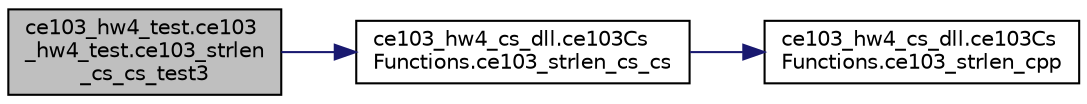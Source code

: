 digraph "ce103_hw4_test.ce103_hw4_test.ce103_strlen_cs_cs_test3"
{
 // INTERACTIVE_SVG=YES
 // LATEX_PDF_SIZE
  edge [fontname="Helvetica",fontsize="10",labelfontname="Helvetica",labelfontsize="10"];
  node [fontname="Helvetica",fontsize="10",shape=record];
  rankdir="LR";
  Node1 [label="ce103_hw4_test.ce103\l_hw4_test.ce103_strlen\l_cs_cs_test3",height=0.2,width=0.4,color="black", fillcolor="grey75", style="filled", fontcolor="black",tooltip=" "];
  Node1 -> Node2 [color="midnightblue",fontsize="10",style="solid"];
  Node2 [label="ce103_hw4_cs_dll.ce103Cs\lFunctions.ce103_strlen_cs_cs",height=0.2,width=0.4,color="black", fillcolor="white", style="filled",URL="$d9/da4/a00078.html#a5670228fd9abcd733e79e3ca133ca2d9",tooltip=" "];
  Node2 -> Node3 [color="midnightblue",fontsize="10",style="solid"];
  Node3 [label="ce103_hw4_cs_dll.ce103Cs\lFunctions.ce103_strlen_cpp",height=0.2,width=0.4,color="black", fillcolor="white", style="filled",URL="$d9/da4/a00078.html#a70ba7dae126cee470c58ec16b9aefc73",tooltip=" "];
}
